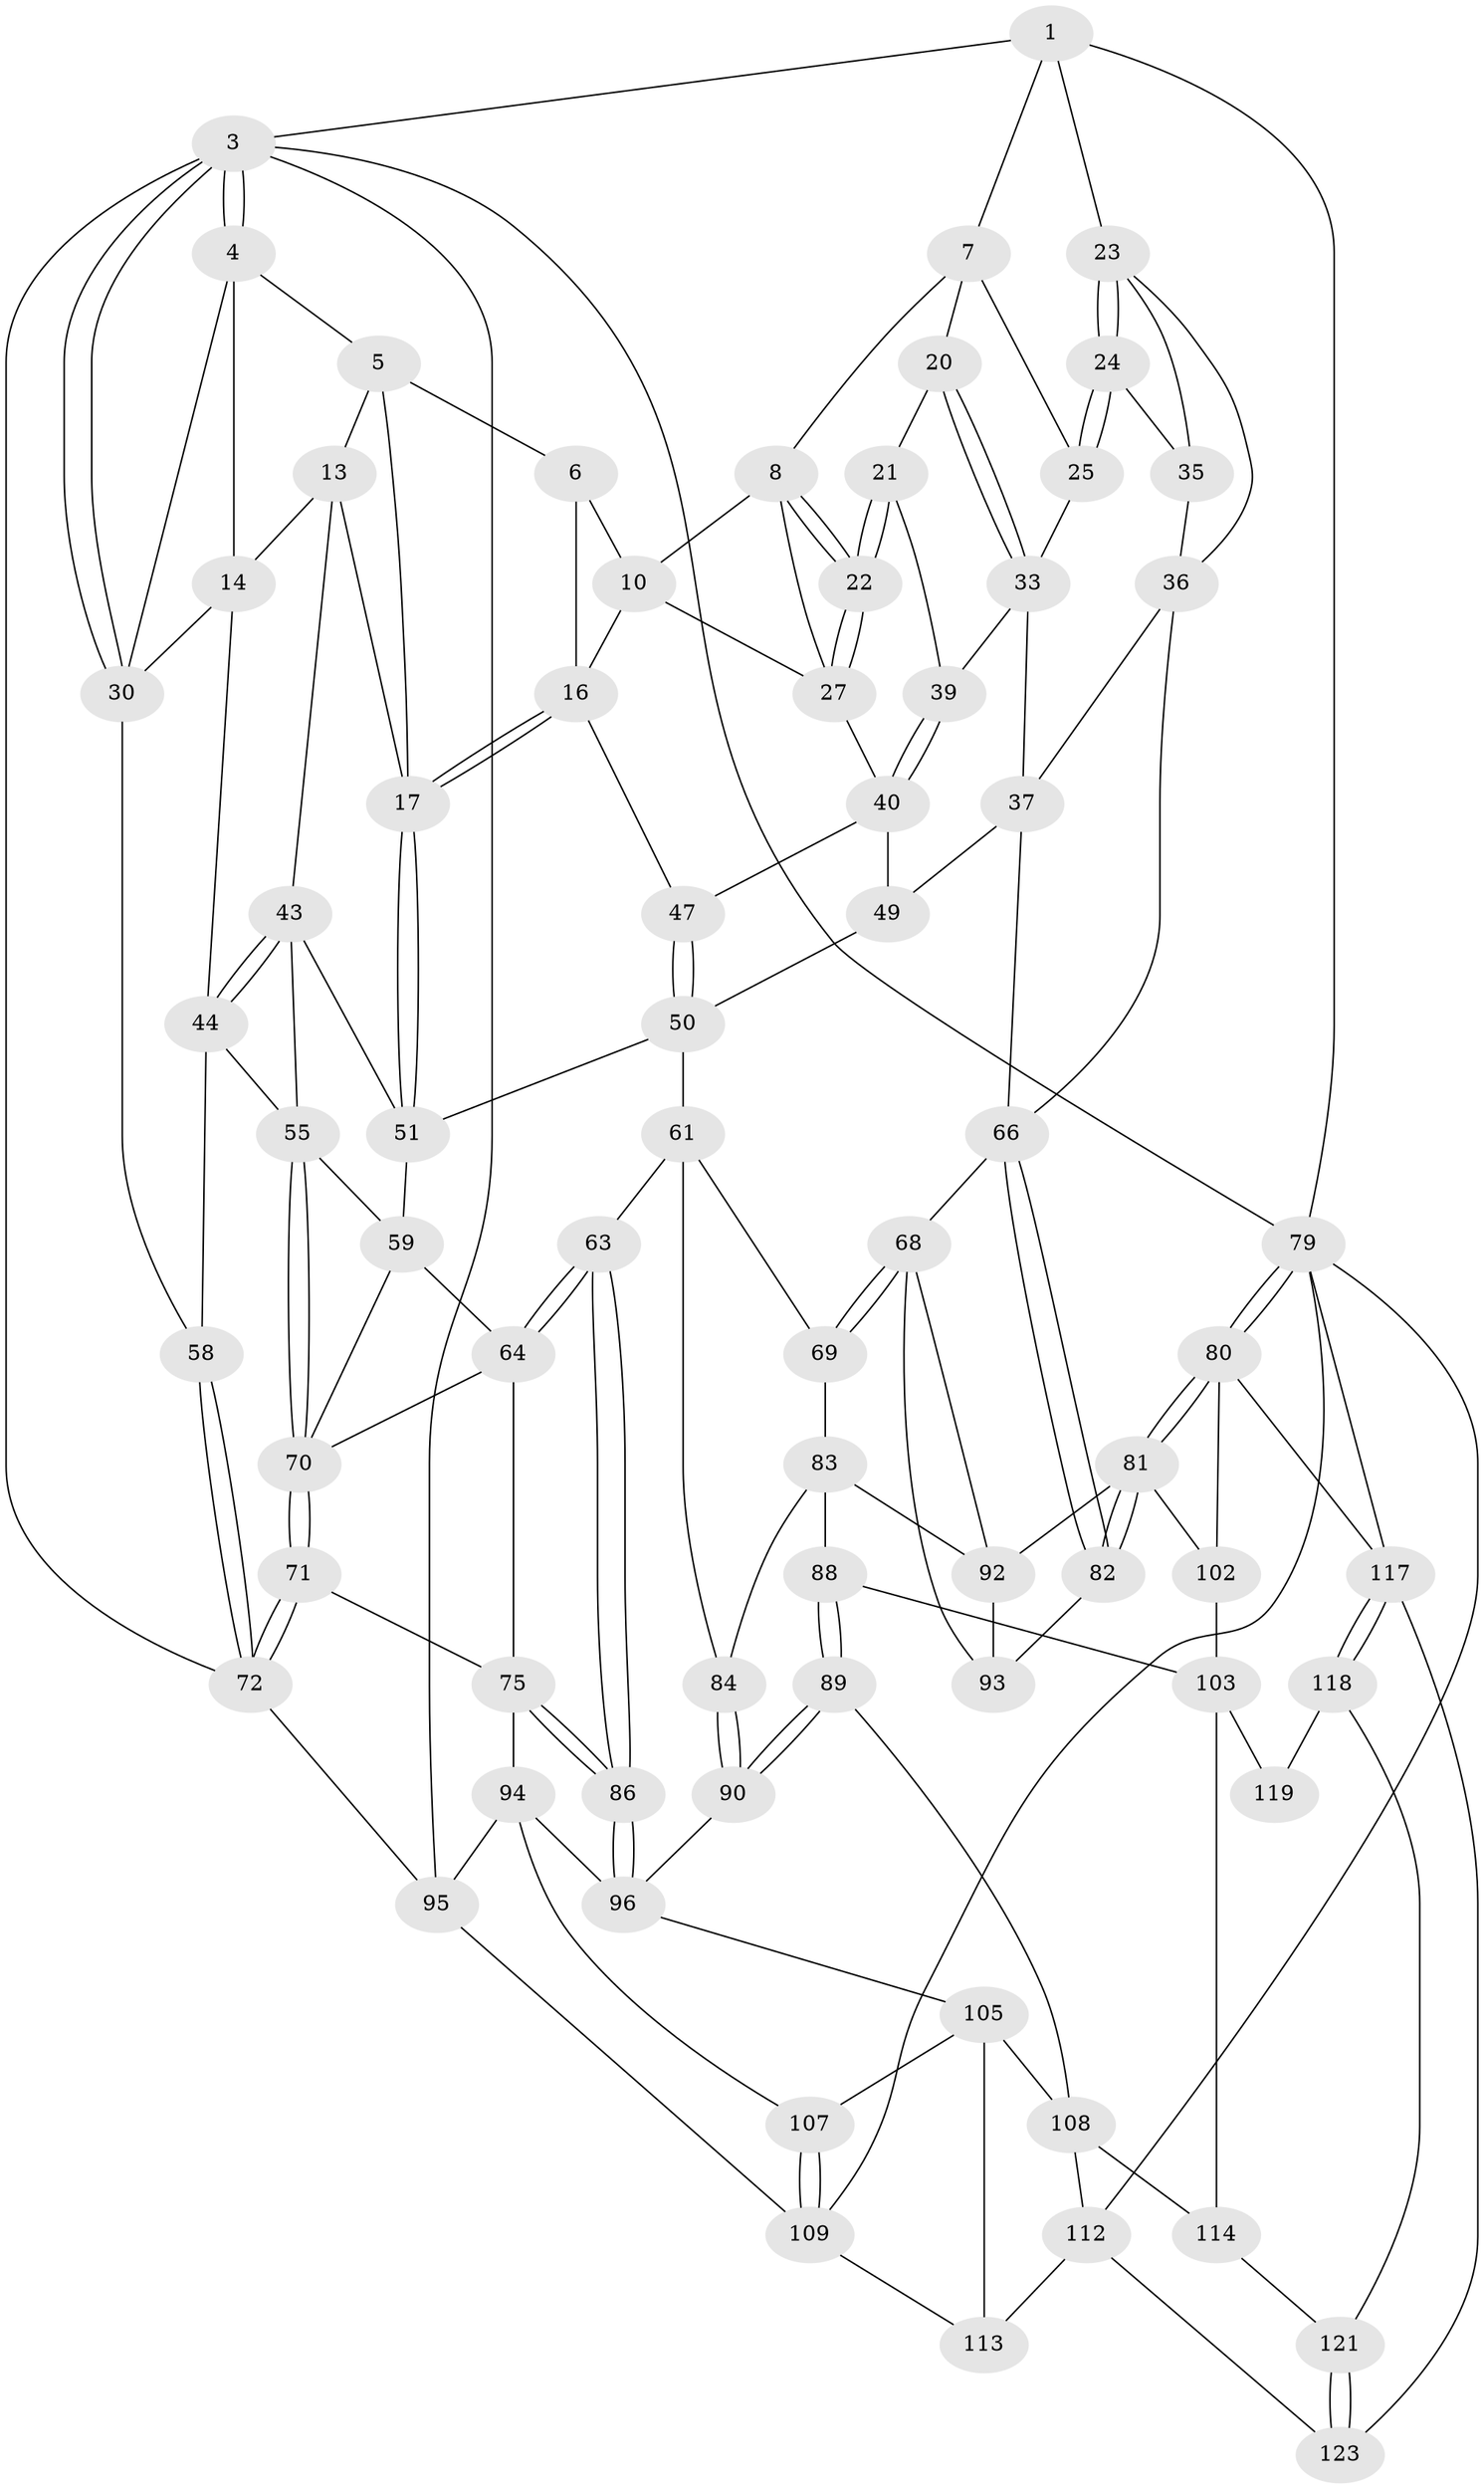 // original degree distribution, {3: 0.016, 6: 0.264, 4: 0.288, 5: 0.432}
// Generated by graph-tools (version 1.1) at 2025/42/03/06/25 10:42:33]
// undirected, 74 vertices, 167 edges
graph export_dot {
graph [start="1"]
  node [color=gray90,style=filled];
  1 [pos="+0.7173912054894211+0",super="+2"];
  3 [pos="+0+0",super="+78"];
  4 [pos="+0.1730011919146294+0",super="+15"];
  5 [pos="+0.2393853311248391+0",super="+12"];
  6 [pos="+0.3562691263561235+0",super="+11"];
  7 [pos="+0.7133546483050331+0",super="+19"];
  8 [pos="+0.6726049651507034+0",super="+9"];
  10 [pos="+0.48702501969790857+0.05909469185710619",super="+29"];
  13 [pos="+0.21390013332737218+0.14528538020457532",super="+42"];
  14 [pos="+0.1678822285526945+0.1457191637635482",super="+41"];
  16 [pos="+0.37272551979954155+0.17297675414516722",super="+32"];
  17 [pos="+0.37108542360707303+0.17423119754084926",super="+18"];
  20 [pos="+0.6675746750976264+0.12829706310262534"];
  21 [pos="+0.6623170904164655+0.13343785544220285"];
  22 [pos="+0.6048042494824967+0.15831822893551553"];
  23 [pos="+1+0",super="+45"];
  24 [pos="+1+0",super="+34"];
  25 [pos="+0.801055222673483+0.0665604105072022",super="+26"];
  27 [pos="+0.5952275812923798+0.16410972396445792",super="+28"];
  30 [pos="+0+0.14824338368650133",super="+31"];
  33 [pos="+0.7419416096715955+0.15479643086247924",super="+38"];
  35 [pos="+0.8544839847868249+0.15873591233039802"];
  36 [pos="+0.809367162935764+0.2820397809909809",super="+60"];
  37 [pos="+0.787533916175464+0.29174099857031943",super="+48"];
  39 [pos="+0.6925426869560443+0.18718730368369646"];
  40 [pos="+0.6024485705559358+0.22091810859810818",super="+46"];
  43 [pos="+0.29301004675251824+0.19470696876932128",super="+53"];
  44 [pos="+0.14540681448274903+0.28768304955364865",super="+54"];
  47 [pos="+0.5017842863373042+0.24196762941802277"];
  49 [pos="+0.6351760154253354+0.3130218621936112"];
  50 [pos="+0.4786726624707919+0.30986930753297515",super="+57"];
  51 [pos="+0.42932178205158594+0.32711113499680544",super="+52"];
  55 [pos="+0.15329219634281666+0.3625241642123982",super="+56"];
  58 [pos="+0+0.23202271769697497"];
  59 [pos="+0.3852556931840711+0.41266939265644426",super="+65"];
  61 [pos="+0.5798569094144604+0.3855734057760312",super="+62"];
  63 [pos="+0.3954280290559652+0.4637093525335054"];
  64 [pos="+0.3907537790159183+0.45757731784312083",super="+74"];
  66 [pos="+1+0.4008192192080815",super="+67"];
  68 [pos="+0.7640831756281626+0.47190915314103216",super="+91"];
  69 [pos="+0.6212065838709222+0.5006912029979714"];
  70 [pos="+0.15017677397393323+0.377304627884522",super="+73"];
  71 [pos="+0.10994488723316069+0.4359682142666152"];
  72 [pos="+0+0.5434214547852879",super="+77"];
  75 [pos="+0.21697734630155813+0.5295274946065992",super="+76"];
  79 [pos="+1+1",super="+124"];
  80 [pos="+1+0.9945698769517891",super="+116"];
  81 [pos="+1+0.7218681801787041",super="+101"];
  82 [pos="+1+0.487390351284652"];
  83 [pos="+0.6046898714715976+0.5190010839724681",super="+87"];
  84 [pos="+0.5426426379235385+0.5150228377743385",super="+85"];
  86 [pos="+0.3115170264359105+0.6043565046777277"];
  88 [pos="+0.559595696789038+0.7144405837306503"];
  89 [pos="+0.5421198910370352+0.7074002879276756"];
  90 [pos="+0.5289807355137254+0.6946277989175672",super="+98"];
  92 [pos="+0.785065176743332+0.5975693629954345",super="+100"];
  93 [pos="+1+0.5082754750890034"];
  94 [pos="+0.1596406618026137+0.6443483475295821",super="+97"];
  95 [pos="+0.015304488524417598+0.6593970434815114",super="+110"];
  96 [pos="+0.30572373095219696+0.6408238773040411",super="+99"];
  102 [pos="+0.7821382484623114+0.7330549861601123"];
  103 [pos="+0.7213954426776615+0.7718085457960246",super="+104"];
  105 [pos="+0.35121861156145134+0.757666034834351",super="+106"];
  107 [pos="+0.2591849863876589+0.7238991811944601"];
  108 [pos="+0.41501363780286404+0.7696342334558569",super="+111"];
  109 [pos="+0.14409339786484998+0.8713519270397899",super="+115"];
  112 [pos="+0.4387428742490028+0.9970023398269305",super="+125"];
  113 [pos="+0.316980839313377+0.7762335064204451"];
  114 [pos="+0.6125944497477758+0.8150723493621611"];
  117 [pos="+0.8316353927448522+0.9373943642850352",super="+122"];
  118 [pos="+0.8104707844830692+0.9194129861217294",super="+120"];
  119 [pos="+0.7441495241023907+0.8222871967628218"];
  121 [pos="+0.7090168714276031+1"];
  123 [pos="+0.7525956941253982+1"];
  1 -- 7;
  1 -- 3;
  1 -- 23;
  1 -- 79;
  3 -- 4;
  3 -- 4;
  3 -- 30;
  3 -- 30;
  3 -- 72;
  3 -- 79;
  3 -- 95;
  4 -- 5;
  4 -- 14;
  4 -- 30;
  5 -- 6;
  5 -- 17;
  5 -- 13;
  6 -- 16;
  6 -- 10;
  7 -- 8;
  7 -- 20;
  7 -- 25;
  8 -- 22;
  8 -- 22;
  8 -- 10;
  8 -- 27;
  10 -- 16;
  10 -- 27;
  13 -- 14;
  13 -- 17;
  13 -- 43;
  14 -- 44;
  14 -- 30;
  16 -- 17;
  16 -- 17;
  16 -- 47;
  17 -- 51;
  17 -- 51;
  20 -- 21;
  20 -- 33;
  20 -- 33;
  21 -- 22;
  21 -- 22;
  21 -- 39;
  22 -- 27;
  22 -- 27;
  23 -- 24;
  23 -- 24;
  23 -- 35;
  23 -- 36;
  24 -- 25 [weight=2];
  24 -- 25;
  24 -- 35;
  25 -- 33;
  27 -- 40;
  30 -- 58;
  33 -- 37;
  33 -- 39;
  35 -- 36;
  36 -- 37;
  36 -- 66;
  37 -- 49;
  37 -- 66;
  39 -- 40;
  39 -- 40;
  40 -- 49;
  40 -- 47;
  43 -- 44;
  43 -- 44;
  43 -- 55;
  43 -- 51;
  44 -- 58;
  44 -- 55;
  47 -- 50;
  47 -- 50;
  49 -- 50;
  50 -- 51;
  50 -- 61;
  51 -- 59;
  55 -- 70;
  55 -- 70;
  55 -- 59;
  58 -- 72;
  58 -- 72;
  59 -- 64;
  59 -- 70;
  61 -- 69;
  61 -- 63;
  61 -- 84;
  63 -- 64;
  63 -- 64;
  63 -- 86;
  63 -- 86;
  64 -- 75;
  64 -- 70;
  66 -- 82;
  66 -- 82;
  66 -- 68;
  68 -- 69;
  68 -- 69;
  68 -- 93;
  68 -- 92;
  69 -- 83;
  70 -- 71;
  70 -- 71;
  71 -- 72;
  71 -- 72;
  71 -- 75;
  72 -- 95;
  75 -- 86;
  75 -- 86;
  75 -- 94;
  79 -- 80;
  79 -- 80;
  79 -- 117;
  79 -- 109;
  79 -- 112;
  80 -- 81;
  80 -- 81;
  80 -- 117;
  80 -- 102;
  81 -- 82;
  81 -- 82;
  81 -- 102;
  81 -- 92;
  82 -- 93;
  83 -- 84;
  83 -- 88;
  83 -- 92;
  84 -- 90 [weight=2];
  84 -- 90;
  86 -- 96;
  86 -- 96;
  88 -- 89;
  88 -- 89;
  88 -- 103;
  89 -- 90;
  89 -- 90;
  89 -- 108;
  90 -- 96;
  92 -- 93;
  94 -- 95;
  94 -- 96;
  94 -- 107;
  95 -- 109;
  96 -- 105;
  102 -- 103;
  103 -- 119;
  103 -- 114;
  105 -- 108;
  105 -- 107;
  105 -- 113;
  107 -- 109;
  107 -- 109;
  108 -- 112;
  108 -- 114;
  109 -- 113;
  112 -- 113;
  112 -- 123;
  114 -- 121;
  117 -- 118;
  117 -- 118;
  117 -- 123;
  118 -- 119 [weight=2];
  118 -- 121;
  121 -- 123;
  121 -- 123;
}
